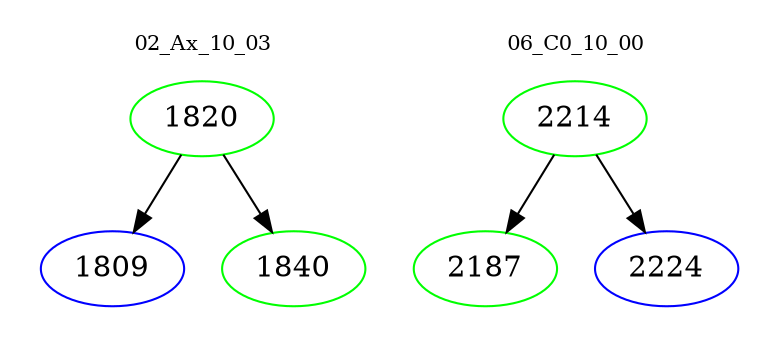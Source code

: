 digraph{
subgraph cluster_0 {
color = white
label = "02_Ax_10_03";
fontsize=10;
T0_1820 [label="1820", color="green"]
T0_1820 -> T0_1809 [color="black"]
T0_1809 [label="1809", color="blue"]
T0_1820 -> T0_1840 [color="black"]
T0_1840 [label="1840", color="green"]
}
subgraph cluster_1 {
color = white
label = "06_C0_10_00";
fontsize=10;
T1_2214 [label="2214", color="green"]
T1_2214 -> T1_2187 [color="black"]
T1_2187 [label="2187", color="green"]
T1_2214 -> T1_2224 [color="black"]
T1_2224 [label="2224", color="blue"]
}
}
